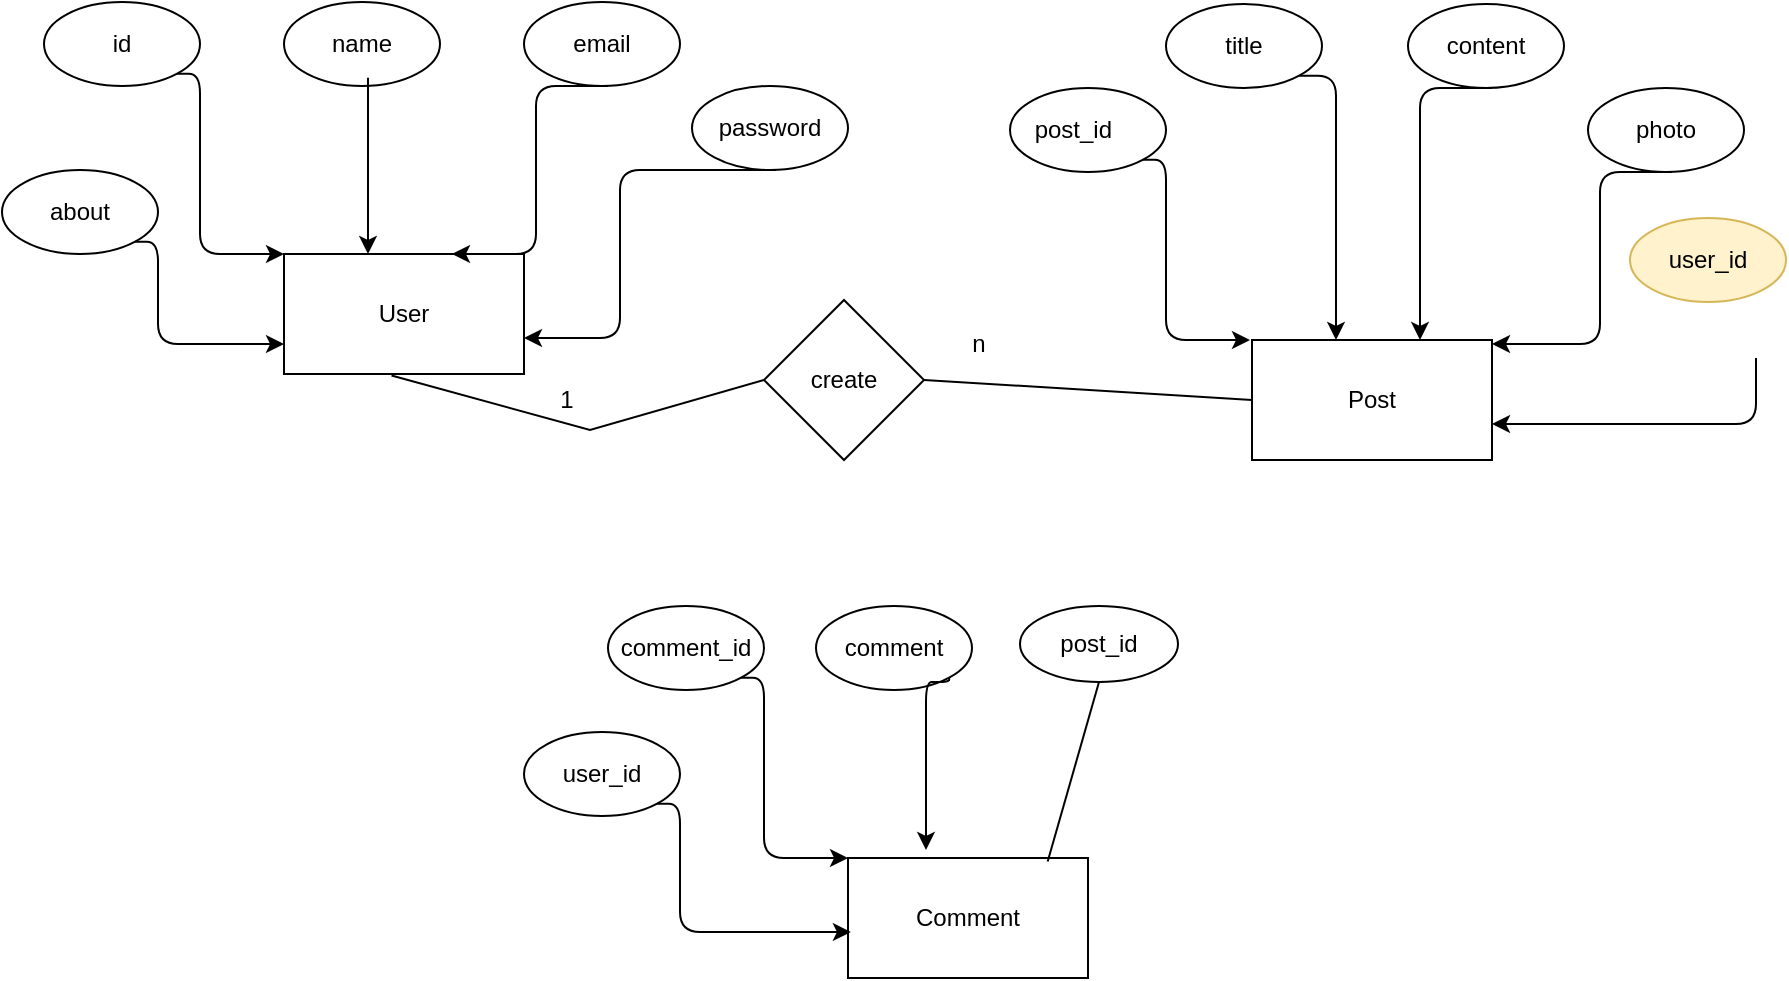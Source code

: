 <mxfile version="22.0.5" type="github">
  <diagram name="Page-1" id="55Gc6X_RppKq9RraUx5e">
    <mxGraphModel dx="1855" dy="621" grid="1" gridSize="42" guides="1" tooltips="1" connect="1" arrows="1" fold="1" page="1" pageScale="1" pageWidth="850" pageHeight="1100" math="0" shadow="0">
      <root>
        <mxCell id="0" />
        <mxCell id="1" parent="0" />
        <mxCell id="d7t7244EAwN4yVSRLg2A-308" value="User" style="rounded=0;whiteSpace=wrap;html=1;" vertex="1" parent="1">
          <mxGeometry x="99" y="248" width="120" height="60" as="geometry" />
        </mxCell>
        <mxCell id="d7t7244EAwN4yVSRLg2A-313" style="edgeStyle=orthogonalEdgeStyle;orthogonalLoop=1;jettySize=auto;html=1;exitX=1;exitY=1;exitDx=0;exitDy=0;entryX=0;entryY=0;entryDx=0;entryDy=0;strokeColor=default;rounded=1;" edge="1" parent="1" source="d7t7244EAwN4yVSRLg2A-309" target="d7t7244EAwN4yVSRLg2A-308">
          <mxGeometry relative="1" as="geometry">
            <Array as="points">
              <mxPoint x="57" y="158" />
              <mxPoint x="57" y="248" />
            </Array>
          </mxGeometry>
        </mxCell>
        <mxCell id="d7t7244EAwN4yVSRLg2A-309" value="id" style="ellipse;whiteSpace=wrap;html=1;" vertex="1" parent="1">
          <mxGeometry x="-21" y="122" width="78" height="42" as="geometry" />
        </mxCell>
        <mxCell id="d7t7244EAwN4yVSRLg2A-314" value="name" style="ellipse;whiteSpace=wrap;html=1;" vertex="1" parent="1">
          <mxGeometry x="99" y="122" width="78" height="42" as="geometry" />
        </mxCell>
        <mxCell id="d7t7244EAwN4yVSRLg2A-315" style="edgeStyle=orthogonalEdgeStyle;orthogonalLoop=1;jettySize=auto;html=1;strokeColor=default;rounded=1;" edge="1" parent="1">
          <mxGeometry relative="1" as="geometry">
            <mxPoint x="141" y="164" as="sourcePoint" />
            <mxPoint x="141" y="248" as="targetPoint" />
            <Array as="points">
              <mxPoint x="141" y="158" />
              <mxPoint x="141" y="248" />
            </Array>
          </mxGeometry>
        </mxCell>
        <mxCell id="d7t7244EAwN4yVSRLg2A-316" value="email" style="ellipse;whiteSpace=wrap;html=1;" vertex="1" parent="1">
          <mxGeometry x="219" y="122" width="78" height="42" as="geometry" />
        </mxCell>
        <mxCell id="d7t7244EAwN4yVSRLg2A-317" style="edgeStyle=orthogonalEdgeStyle;orthogonalLoop=1;jettySize=auto;html=1;strokeColor=default;rounded=1;entryX=0.7;entryY=0;entryDx=0;entryDy=0;entryPerimeter=0;" edge="1" parent="1" target="d7t7244EAwN4yVSRLg2A-308">
          <mxGeometry relative="1" as="geometry">
            <mxPoint x="261" y="164" as="sourcePoint" />
            <mxPoint x="261" y="248" as="targetPoint" />
            <Array as="points">
              <mxPoint x="225" y="164" />
              <mxPoint x="225" y="248" />
            </Array>
          </mxGeometry>
        </mxCell>
        <mxCell id="d7t7244EAwN4yVSRLg2A-318" value="password" style="ellipse;whiteSpace=wrap;html=1;" vertex="1" parent="1">
          <mxGeometry x="303" y="164" width="78" height="42" as="geometry" />
        </mxCell>
        <mxCell id="d7t7244EAwN4yVSRLg2A-319" style="edgeStyle=orthogonalEdgeStyle;orthogonalLoop=1;jettySize=auto;html=1;strokeColor=default;rounded=1;" edge="1" parent="1" target="d7t7244EAwN4yVSRLg2A-308">
          <mxGeometry relative="1" as="geometry">
            <mxPoint x="345" y="206" as="sourcePoint" />
            <mxPoint x="225" y="290" as="targetPoint" />
            <Array as="points">
              <mxPoint x="267" y="206" />
              <mxPoint x="267" y="290" />
            </Array>
          </mxGeometry>
        </mxCell>
        <mxCell id="d7t7244EAwN4yVSRLg2A-320" value="about" style="ellipse;whiteSpace=wrap;html=1;" vertex="1" parent="1">
          <mxGeometry x="-42" y="206" width="78" height="42" as="geometry" />
        </mxCell>
        <mxCell id="d7t7244EAwN4yVSRLg2A-321" style="edgeStyle=orthogonalEdgeStyle;orthogonalLoop=1;jettySize=auto;html=1;exitX=1;exitY=1;exitDx=0;exitDy=0;entryX=0;entryY=0.75;entryDx=0;entryDy=0;strokeColor=default;rounded=1;" edge="1" source="d7t7244EAwN4yVSRLg2A-320" parent="1" target="d7t7244EAwN4yVSRLg2A-308">
          <mxGeometry relative="1" as="geometry">
            <mxPoint x="78" y="332" as="targetPoint" />
            <Array as="points">
              <mxPoint x="36" y="242" />
              <mxPoint x="36" y="293" />
            </Array>
          </mxGeometry>
        </mxCell>
        <mxCell id="d7t7244EAwN4yVSRLg2A-322" value="Post" style="rounded=0;whiteSpace=wrap;html=1;" vertex="1" parent="1">
          <mxGeometry x="583" y="291" width="120" height="60" as="geometry" />
        </mxCell>
        <mxCell id="d7t7244EAwN4yVSRLg2A-323" value="post_id&lt;span style=&quot;white-space: pre;&quot;&gt;&#x9;&lt;/span&gt;" style="ellipse;whiteSpace=wrap;html=1;" vertex="1" parent="1">
          <mxGeometry x="462" y="165" width="78" height="42" as="geometry" />
        </mxCell>
        <mxCell id="d7t7244EAwN4yVSRLg2A-324" style="edgeStyle=orthogonalEdgeStyle;orthogonalLoop=1;jettySize=auto;html=1;exitX=1;exitY=1;exitDx=0;exitDy=0;entryX=0;entryY=0;entryDx=0;entryDy=0;strokeColor=default;rounded=1;" edge="1" source="d7t7244EAwN4yVSRLg2A-323" parent="1">
          <mxGeometry relative="1" as="geometry">
            <mxPoint x="582" y="291" as="targetPoint" />
            <Array as="points">
              <mxPoint x="540" y="201" />
              <mxPoint x="540" y="291" />
            </Array>
          </mxGeometry>
        </mxCell>
        <mxCell id="d7t7244EAwN4yVSRLg2A-325" value="title" style="ellipse;whiteSpace=wrap;html=1;" vertex="1" parent="1">
          <mxGeometry x="540" y="123" width="78" height="42" as="geometry" />
        </mxCell>
        <mxCell id="d7t7244EAwN4yVSRLg2A-326" style="edgeStyle=orthogonalEdgeStyle;orthogonalLoop=1;jettySize=auto;html=1;exitX=1;exitY=1;exitDx=0;exitDy=0;entryX=0.35;entryY=0;entryDx=0;entryDy=0;strokeColor=default;rounded=1;entryPerimeter=0;" edge="1" source="d7t7244EAwN4yVSRLg2A-325" parent="1" target="d7t7244EAwN4yVSRLg2A-322">
          <mxGeometry relative="1" as="geometry">
            <mxPoint x="660" y="249" as="targetPoint" />
            <Array as="points">
              <mxPoint x="625" y="159" />
            </Array>
          </mxGeometry>
        </mxCell>
        <mxCell id="d7t7244EAwN4yVSRLg2A-327" style="edgeStyle=orthogonalEdgeStyle;orthogonalLoop=1;jettySize=auto;html=1;strokeColor=default;rounded=1;entryX=0.7;entryY=0;entryDx=0;entryDy=0;entryPerimeter=0;" edge="1" parent="1" target="d7t7244EAwN4yVSRLg2A-322">
          <mxGeometry relative="1" as="geometry">
            <mxPoint x="703" y="165" as="sourcePoint" />
            <mxPoint x="625" y="249" as="targetPoint" />
            <Array as="points">
              <mxPoint x="667" y="165" />
            </Array>
          </mxGeometry>
        </mxCell>
        <mxCell id="d7t7244EAwN4yVSRLg2A-328" value="content" style="ellipse;whiteSpace=wrap;html=1;" vertex="1" parent="1">
          <mxGeometry x="661" y="123" width="78" height="42" as="geometry" />
        </mxCell>
        <mxCell id="d7t7244EAwN4yVSRLg2A-329" value="photo" style="ellipse;whiteSpace=wrap;html=1;" vertex="1" parent="1">
          <mxGeometry x="751" y="165" width="78" height="42" as="geometry" />
        </mxCell>
        <mxCell id="d7t7244EAwN4yVSRLg2A-330" style="edgeStyle=orthogonalEdgeStyle;orthogonalLoop=1;jettySize=auto;html=1;strokeColor=default;rounded=1;" edge="1" parent="1" target="d7t7244EAwN4yVSRLg2A-322">
          <mxGeometry relative="1" as="geometry">
            <mxPoint x="793" y="207" as="sourcePoint" />
            <mxPoint x="709" y="291" as="targetPoint" />
            <Array as="points">
              <mxPoint x="757" y="207" />
              <mxPoint x="757" y="293" />
            </Array>
          </mxGeometry>
        </mxCell>
        <mxCell id="d7t7244EAwN4yVSRLg2A-331" value="user_id" style="ellipse;whiteSpace=wrap;html=1;fillColor=#fff2cc;strokeColor=#d6b656;" vertex="1" parent="1">
          <mxGeometry x="772" y="230" width="78" height="42" as="geometry" />
        </mxCell>
        <mxCell id="d7t7244EAwN4yVSRLg2A-332" style="edgeStyle=orthogonalEdgeStyle;orthogonalLoop=1;jettySize=auto;html=1;strokeColor=default;rounded=1;" edge="1" parent="1" target="d7t7244EAwN4yVSRLg2A-322">
          <mxGeometry relative="1" as="geometry">
            <mxPoint x="835" y="300" as="sourcePoint" />
            <mxPoint x="709" y="333" as="targetPoint" />
            <Array as="points">
              <mxPoint x="835" y="333" />
            </Array>
          </mxGeometry>
        </mxCell>
        <mxCell id="d7t7244EAwN4yVSRLg2A-333" value="create" style="rhombus;whiteSpace=wrap;html=1;" vertex="1" parent="1">
          <mxGeometry x="339" y="271" width="80" height="80" as="geometry" />
        </mxCell>
        <mxCell id="d7t7244EAwN4yVSRLg2A-336" value="" style="endArrow=none;html=1;rounded=0;entryX=0.448;entryY=1.013;entryDx=0;entryDy=0;entryPerimeter=0;exitX=0;exitY=0.5;exitDx=0;exitDy=0;" edge="1" parent="1" source="d7t7244EAwN4yVSRLg2A-333" target="d7t7244EAwN4yVSRLg2A-308">
          <mxGeometry width="50" height="50" relative="1" as="geometry">
            <mxPoint x="297" y="380" as="sourcePoint" />
            <mxPoint x="184" y="340" as="targetPoint" />
            <Array as="points">
              <mxPoint x="252" y="336" />
            </Array>
          </mxGeometry>
        </mxCell>
        <mxCell id="d7t7244EAwN4yVSRLg2A-337" value="" style="endArrow=none;html=1;rounded=0;entryX=0;entryY=0.5;entryDx=0;entryDy=0;exitX=1;exitY=0.5;exitDx=0;exitDy=0;" edge="1" parent="1" source="d7t7244EAwN4yVSRLg2A-333" target="d7t7244EAwN4yVSRLg2A-322">
          <mxGeometry width="50" height="50" relative="1" as="geometry">
            <mxPoint x="419" y="251" as="sourcePoint" />
            <mxPoint x="491" y="268" as="targetPoint" />
          </mxGeometry>
        </mxCell>
        <mxCell id="d7t7244EAwN4yVSRLg2A-338" value="1" style="text;html=1;align=center;verticalAlign=middle;resizable=0;points=[];autosize=1;strokeColor=none;fillColor=none;" vertex="1" parent="1">
          <mxGeometry x="219" y="300" width="42" height="42" as="geometry" />
        </mxCell>
        <mxCell id="d7t7244EAwN4yVSRLg2A-339" value="n" style="text;html=1;align=center;verticalAlign=middle;resizable=0;points=[];autosize=1;strokeColor=none;fillColor=none;" vertex="1" parent="1">
          <mxGeometry x="425" y="272" width="42" height="42" as="geometry" />
        </mxCell>
        <mxCell id="d7t7244EAwN4yVSRLg2A-340" value="Comment" style="rounded=0;whiteSpace=wrap;html=1;" vertex="1" parent="1">
          <mxGeometry x="381" y="550" width="120" height="60" as="geometry" />
        </mxCell>
        <mxCell id="d7t7244EAwN4yVSRLg2A-341" value="comment_id" style="ellipse;whiteSpace=wrap;html=1;" vertex="1" parent="1">
          <mxGeometry x="261" y="424" width="78" height="42" as="geometry" />
        </mxCell>
        <mxCell id="d7t7244EAwN4yVSRLg2A-342" style="edgeStyle=orthogonalEdgeStyle;orthogonalLoop=1;jettySize=auto;html=1;exitX=1;exitY=1;exitDx=0;exitDy=0;entryX=0;entryY=0;entryDx=0;entryDy=0;strokeColor=default;rounded=1;" edge="1" source="d7t7244EAwN4yVSRLg2A-341" parent="1">
          <mxGeometry relative="1" as="geometry">
            <mxPoint x="381" y="550" as="targetPoint" />
            <Array as="points">
              <mxPoint x="339" y="460" />
              <mxPoint x="339" y="550" />
            </Array>
          </mxGeometry>
        </mxCell>
        <mxCell id="d7t7244EAwN4yVSRLg2A-343" value="comment" style="ellipse;whiteSpace=wrap;html=1;" vertex="1" parent="1">
          <mxGeometry x="365" y="424" width="78" height="42" as="geometry" />
        </mxCell>
        <mxCell id="d7t7244EAwN4yVSRLg2A-344" style="edgeStyle=orthogonalEdgeStyle;orthogonalLoop=1;jettySize=auto;html=1;exitX=1;exitY=1;exitDx=0;exitDy=0;strokeColor=default;rounded=1;" edge="1" source="d7t7244EAwN4yVSRLg2A-343" parent="1">
          <mxGeometry relative="1" as="geometry">
            <mxPoint x="420" y="546" as="targetPoint" />
            <Array as="points">
              <mxPoint x="432" y="462" />
              <mxPoint x="420" y="462" />
            </Array>
          </mxGeometry>
        </mxCell>
        <mxCell id="d7t7244EAwN4yVSRLg2A-346" value="post_id" style="ellipse;whiteSpace=wrap;html=1;" vertex="1" parent="1">
          <mxGeometry x="467" y="424" width="79" height="38" as="geometry" />
        </mxCell>
        <mxCell id="d7t7244EAwN4yVSRLg2A-347" value="" style="endArrow=none;html=1;rounded=0;exitX=0.832;exitY=0.03;exitDx=0;exitDy=0;exitPerimeter=0;entryX=0.5;entryY=1;entryDx=0;entryDy=0;" edge="1" parent="1" source="d7t7244EAwN4yVSRLg2A-340" target="d7t7244EAwN4yVSRLg2A-346">
          <mxGeometry width="50" height="50" relative="1" as="geometry">
            <mxPoint x="462" y="516" as="sourcePoint" />
            <mxPoint x="512" y="466" as="targetPoint" />
          </mxGeometry>
        </mxCell>
        <mxCell id="d7t7244EAwN4yVSRLg2A-348" value="user_id" style="ellipse;whiteSpace=wrap;html=1;" vertex="1" parent="1">
          <mxGeometry x="219" y="487" width="78" height="42" as="geometry" />
        </mxCell>
        <mxCell id="d7t7244EAwN4yVSRLg2A-349" style="edgeStyle=orthogonalEdgeStyle;orthogonalLoop=1;jettySize=auto;html=1;exitX=1;exitY=1;exitDx=0;exitDy=0;entryX=0.012;entryY=0.617;entryDx=0;entryDy=0;strokeColor=default;rounded=1;entryPerimeter=0;" edge="1" source="d7t7244EAwN4yVSRLg2A-348" parent="1" target="d7t7244EAwN4yVSRLg2A-340">
          <mxGeometry relative="1" as="geometry">
            <mxPoint x="339" y="613" as="targetPoint" />
            <Array as="points">
              <mxPoint x="297" y="523" />
              <mxPoint x="297" y="587" />
            </Array>
          </mxGeometry>
        </mxCell>
      </root>
    </mxGraphModel>
  </diagram>
</mxfile>

